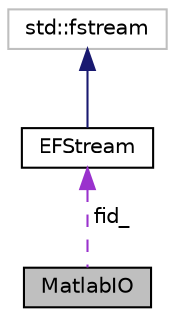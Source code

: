 digraph "MatlabIO"
{
  edge [fontname="Helvetica",fontsize="10",labelfontname="Helvetica",labelfontsize="10"];
  node [fontname="Helvetica",fontsize="10",shape=record];
  Node1 [label="MatlabIO",height=0.2,width=0.4,color="black", fillcolor="grey75", style="filled", fontcolor="black"];
  Node2 -> Node1 [dir="back",color="darkorchid3",fontsize="10",style="dashed",label=" fid_" ,fontname="Helvetica"];
  Node2 [label="EFStream",height=0.2,width=0.4,color="black", fillcolor="white", style="filled",URL="$classEFStream.html",tooltip="Endian-swap File Stream. "];
  Node3 -> Node2 [dir="back",color="midnightblue",fontsize="10",style="solid",fontname="Helvetica"];
  Node3 [label="std::fstream",height=0.2,width=0.4,color="grey75", fillcolor="white", style="filled"];
}
